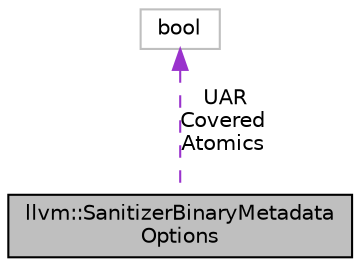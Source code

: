 digraph "llvm::SanitizerBinaryMetadataOptions"
{
 // LATEX_PDF_SIZE
  bgcolor="transparent";
  edge [fontname="Helvetica",fontsize="10",labelfontname="Helvetica",labelfontsize="10"];
  node [fontname="Helvetica",fontsize="10",shape=record];
  Node1 [label="llvm::SanitizerBinaryMetadata\lOptions",height=0.2,width=0.4,color="black", fillcolor="grey75", style="filled", fontcolor="black",tooltip=" "];
  Node2 -> Node1 [dir="back",color="darkorchid3",fontsize="10",style="dashed",label=" UAR\nCovered\nAtomics" ,fontname="Helvetica"];
  Node2 [label="bool",height=0.2,width=0.4,color="grey75",tooltip=" "];
}
